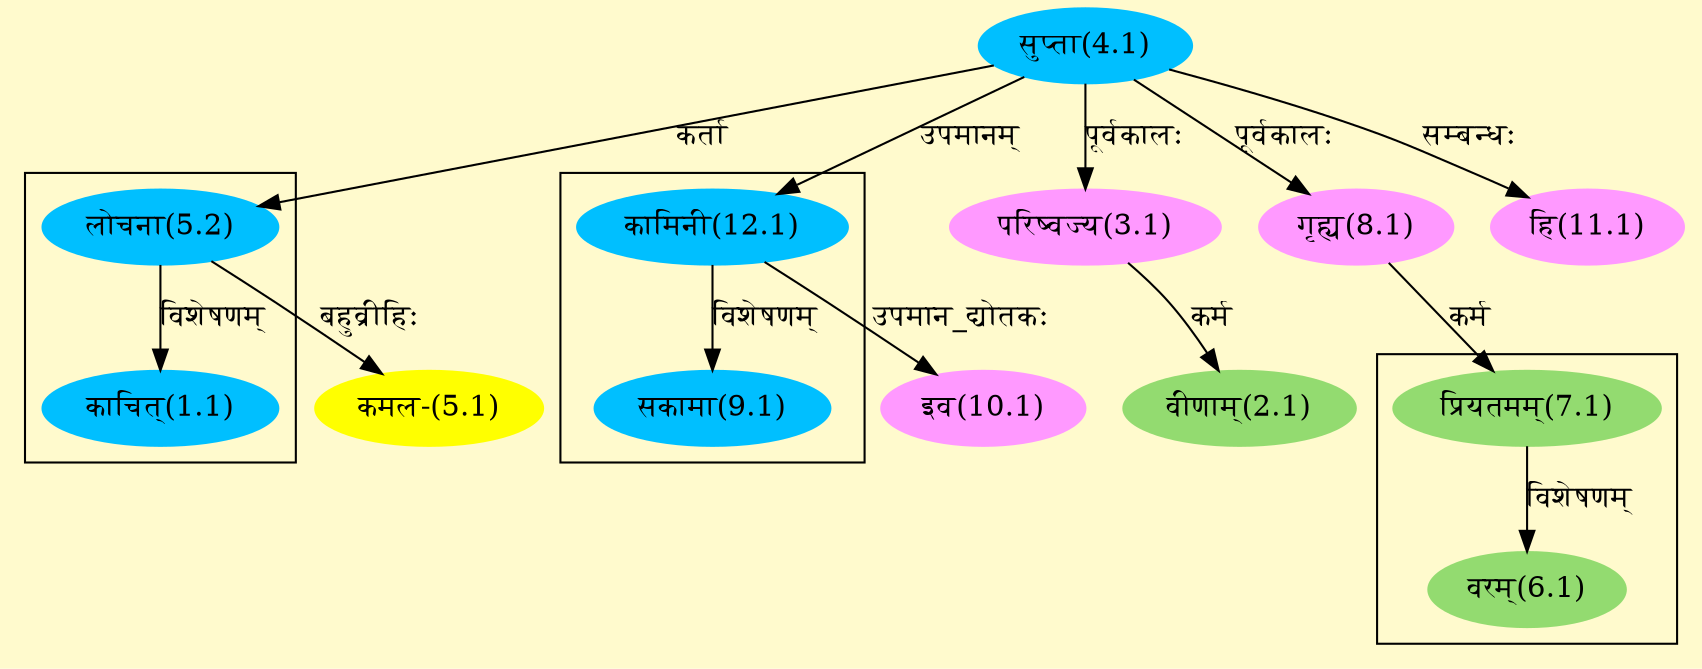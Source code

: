digraph G{
rankdir=BT;
 compound=true;
 bgcolor="lemonchiffon1";

subgraph cluster_1{
Node1_1 [style=filled, color="#00BFFF" label = "काचित्(1.1)"]
Node5_2 [style=filled, color="#00BFFF" label = "लोचना(5.2)"]

}

subgraph cluster_2{
Node6_1 [style=filled, color="#93DB70" label = "वरम्(6.1)"]
Node7_1 [style=filled, color="#93DB70" label = "प्रियतमम्(7.1)"]

}

subgraph cluster_3{
Node9_1 [style=filled, color="#00BFFF" label = "सकामा(9.1)"]
Node12_1 [style=filled, color="#00BFFF" label = "कामिनी(12.1)"]

}
Node2_1 [style=filled, color="#93DB70" label = "वीणाम्(2.1)"]
Node3_1 [style=filled, color="#FF99FF" label = "परिष्वज्य(3.1)"]
Node4_1 [style=filled, color="#00BFFF" label = "सुप्ता(4.1)"]
Node [style=filled, color="" label = "()"]
Node5_1 [style=filled, color="#FFFF00" label = "कमल-(5.1)"]
Node5_2 [style=filled, color="#00BFFF" label = "लोचना(5.2)"]
Node7_1 [style=filled, color="#93DB70" label = "प्रियतमम्(7.1)"]
Node8_1 [style=filled, color="#FF99FF" label = "गृह्य(8.1)"]
Node10_1 [style=filled, color="#FF99FF" label = "इव(10.1)"]
Node12_1 [style=filled, color="#00BFFF" label = "कामिनी(12.1)"]
Node11_1 [style=filled, color="#FF99FF" label = "हि(11.1)"]
/* Start of Relations section */

Node1_1 -> Node5_2 [  label="विशेषणम्"  dir="back" ]
Node2_1 -> Node3_1 [  label="कर्म"  dir="back" ]
Node3_1 -> Node4_1 [  label="पूर्वकालः"  dir="back" ]
Node5_1 -> Node5_2 [  label="बहुव्रीहिः"  dir="back" ]
Node5_2 -> Node4_1 [  label="कर्ता"  dir="back" ]
Node6_1 -> Node7_1 [  label="विशेषणम्"  dir="back" ]
Node7_1 -> Node8_1 [  label="कर्म"  dir="back" ]
Node8_1 -> Node4_1 [  label="पूर्वकालः"  dir="back" ]
Node9_1 -> Node12_1 [  label="विशेषणम्"  dir="back" ]
Node10_1 -> Node12_1 [  label="उपमान_द्योतकः"  dir="back" ]
Node11_1 -> Node4_1 [  label="सम्बन्धः"  dir="back" ]
Node12_1 -> Node4_1 [  label="उपमानम्"  dir="back" ]
}
